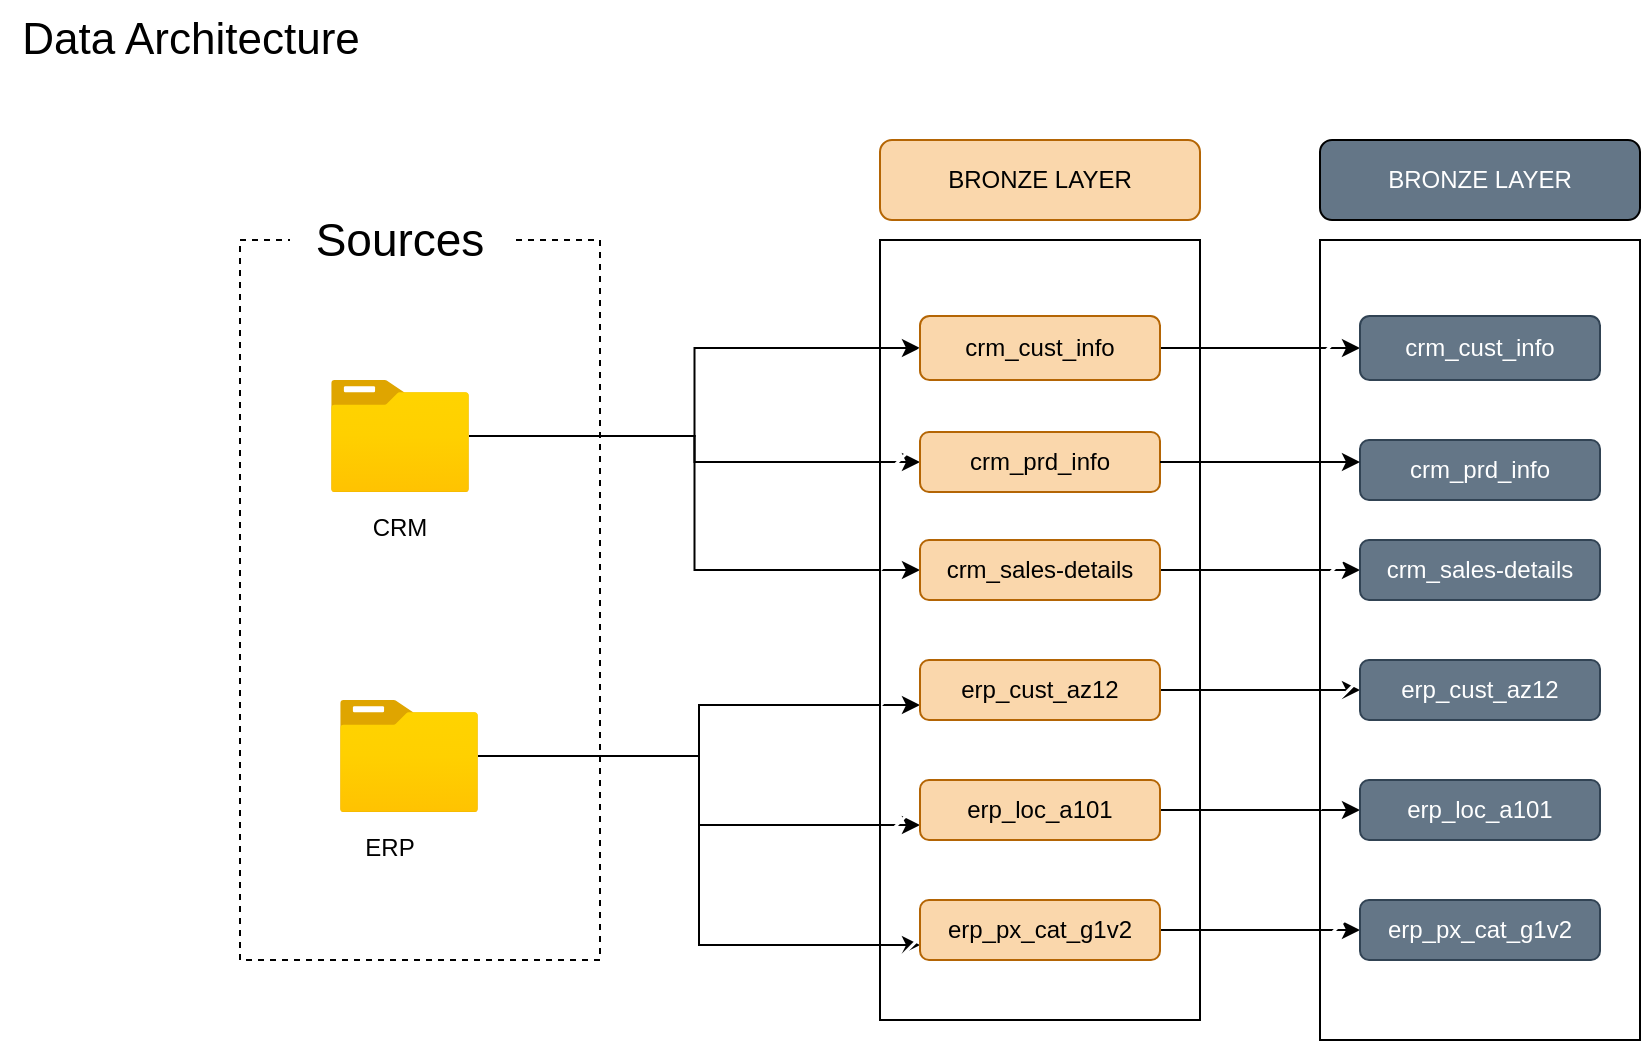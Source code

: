 <mxfile version="26.2.15">
  <diagram name="Page-1" id="1mJDodwC2UQsbR1L6zvY">
    <mxGraphModel dx="786" dy="516" grid="1" gridSize="10" guides="1" tooltips="1" connect="1" arrows="1" fold="1" page="1" pageScale="1" pageWidth="827" pageHeight="1169" math="0" shadow="0">
      <root>
        <mxCell id="0" />
        <mxCell id="1" parent="0" />
        <mxCell id="lgsPyOXCFTLLYFmnP0r0-1" value="" style="rounded=0;whiteSpace=wrap;html=1;fillColor=none;dashed=1;" parent="1" vertex="1">
          <mxGeometry x="120" y="120" width="180" height="360" as="geometry" />
        </mxCell>
        <mxCell id="lgsPyOXCFTLLYFmnP0r0-2" value="&lt;font style=&quot;font-size: 23px;&quot;&gt;Sources&lt;/font&gt;" style="rounded=1;whiteSpace=wrap;html=1;strokeColor=none;" parent="1" vertex="1">
          <mxGeometry x="145" y="100" width="110" height="40" as="geometry" />
        </mxCell>
        <mxCell id="lgsPyOXCFTLLYFmnP0r0-23" style="edgeStyle=orthogonalEdgeStyle;rounded=0;orthogonalLoop=1;jettySize=auto;html=1;entryX=0;entryY=0.5;entryDx=0;entryDy=0;" parent="1" source="lgsPyOXCFTLLYFmnP0r0-3" target="lgsPyOXCFTLLYFmnP0r0-16" edge="1">
          <mxGeometry relative="1" as="geometry" />
        </mxCell>
        <mxCell id="lgsPyOXCFTLLYFmnP0r0-24" style="edgeStyle=orthogonalEdgeStyle;rounded=0;orthogonalLoop=1;jettySize=auto;html=1;" parent="1" source="lgsPyOXCFTLLYFmnP0r0-3" target="lgsPyOXCFTLLYFmnP0r0-17" edge="1">
          <mxGeometry relative="1" as="geometry" />
        </mxCell>
        <mxCell id="lgsPyOXCFTLLYFmnP0r0-25" style="edgeStyle=orthogonalEdgeStyle;rounded=0;orthogonalLoop=1;jettySize=auto;html=1;entryX=0;entryY=0.5;entryDx=0;entryDy=0;" parent="1" source="lgsPyOXCFTLLYFmnP0r0-3" target="lgsPyOXCFTLLYFmnP0r0-18" edge="1">
          <mxGeometry relative="1" as="geometry" />
        </mxCell>
        <mxCell id="lgsPyOXCFTLLYFmnP0r0-3" value="" style="image;aspect=fixed;html=1;points=[];align=center;fontSize=12;image=img/lib/azure2/general/Folder_Blank.svg;" parent="1" vertex="1">
          <mxGeometry x="165.5" y="190" width="69" height="56.0" as="geometry" />
        </mxCell>
        <mxCell id="lgsPyOXCFTLLYFmnP0r0-26" style="edgeStyle=orthogonalEdgeStyle;rounded=0;orthogonalLoop=1;jettySize=auto;html=1;entryX=0;entryY=0.75;entryDx=0;entryDy=0;" parent="1" source="lgsPyOXCFTLLYFmnP0r0-4" target="lgsPyOXCFTLLYFmnP0r0-19" edge="1">
          <mxGeometry relative="1" as="geometry" />
        </mxCell>
        <mxCell id="lgsPyOXCFTLLYFmnP0r0-27" style="edgeStyle=orthogonalEdgeStyle;rounded=0;orthogonalLoop=1;jettySize=auto;html=1;entryX=0;entryY=0.75;entryDx=0;entryDy=0;" parent="1" source="lgsPyOXCFTLLYFmnP0r0-4" target="lgsPyOXCFTLLYFmnP0r0-20" edge="1">
          <mxGeometry relative="1" as="geometry" />
        </mxCell>
        <mxCell id="lgsPyOXCFTLLYFmnP0r0-28" style="edgeStyle=orthogonalEdgeStyle;rounded=0;orthogonalLoop=1;jettySize=auto;html=1;entryX=0;entryY=0.75;entryDx=0;entryDy=0;" parent="1" source="lgsPyOXCFTLLYFmnP0r0-4" target="lgsPyOXCFTLLYFmnP0r0-22" edge="1">
          <mxGeometry relative="1" as="geometry" />
        </mxCell>
        <mxCell id="lgsPyOXCFTLLYFmnP0r0-4" value="" style="image;aspect=fixed;html=1;points=[];align=center;fontSize=12;image=img/lib/azure2/general/Folder_Blank.svg;" parent="1" vertex="1">
          <mxGeometry x="170" y="350" width="69" height="56.0" as="geometry" />
        </mxCell>
        <mxCell id="lgsPyOXCFTLLYFmnP0r0-6" value="ERP" style="whiteSpace=wrap;html=1;verticalAlign=top;labelBackgroundColor=default;strokeColor=none;" parent="1" vertex="1">
          <mxGeometry x="170" y="410" width="50" height="20" as="geometry" />
        </mxCell>
        <mxCell id="lgsPyOXCFTLLYFmnP0r0-11" value="CRM" style="whiteSpace=wrap;html=1;verticalAlign=top;labelBackgroundColor=default;strokeColor=none;" parent="1" vertex="1">
          <mxGeometry x="168" y="250" width="64" height="20" as="geometry" />
        </mxCell>
        <mxCell id="lgsPyOXCFTLLYFmnP0r0-14" value="" style="rounded=0;whiteSpace=wrap;html=1;fillStyle=hatch;" parent="1" vertex="1">
          <mxGeometry x="440" y="120" width="160" height="390" as="geometry" />
        </mxCell>
        <mxCell id="lgsPyOXCFTLLYFmnP0r0-15" value="BRONZE LAYER" style="rounded=1;whiteSpace=wrap;html=1;fillColor=#647687;strokeColor=default;fontColor=#ffffff;" parent="1" vertex="1">
          <mxGeometry x="660" y="70" width="160" height="40" as="geometry" />
        </mxCell>
        <mxCell id="GjvaQLcrxtEalhyeeRgq-12" style="edgeStyle=orthogonalEdgeStyle;rounded=0;orthogonalLoop=1;jettySize=auto;html=1;exitX=1;exitY=0.5;exitDx=0;exitDy=0;" parent="1" source="lgsPyOXCFTLLYFmnP0r0-16" target="GjvaQLcrxtEalhyeeRgq-3" edge="1">
          <mxGeometry relative="1" as="geometry" />
        </mxCell>
        <mxCell id="lgsPyOXCFTLLYFmnP0r0-16" value="crm_cust_info" style="rounded=1;whiteSpace=wrap;html=1;fillColor=#fad7ac;strokeColor=#b46504;" parent="1" vertex="1">
          <mxGeometry x="460" y="158" width="120" height="32" as="geometry" />
        </mxCell>
        <mxCell id="lgsPyOXCFTLLYFmnP0r0-17" value="crm_prd_info" style="rounded=1;whiteSpace=wrap;html=1;fillColor=#fad7ac;strokeColor=#b46504;" parent="1" vertex="1">
          <mxGeometry x="460" y="216" width="120" height="30" as="geometry" />
        </mxCell>
        <mxCell id="GjvaQLcrxtEalhyeeRgq-19" style="edgeStyle=orthogonalEdgeStyle;rounded=0;orthogonalLoop=1;jettySize=auto;html=1;exitX=1;exitY=0.5;exitDx=0;exitDy=0;entryX=0;entryY=0.5;entryDx=0;entryDy=0;" parent="1" source="lgsPyOXCFTLLYFmnP0r0-18" target="GjvaQLcrxtEalhyeeRgq-5" edge="1">
          <mxGeometry relative="1" as="geometry" />
        </mxCell>
        <mxCell id="lgsPyOXCFTLLYFmnP0r0-18" value="crm_sales-details" style="rounded=1;whiteSpace=wrap;html=1;fillColor=#fad7ac;strokeColor=#b46504;" parent="1" vertex="1">
          <mxGeometry x="460" y="270" width="120" height="30" as="geometry" />
        </mxCell>
        <mxCell id="GjvaQLcrxtEalhyeeRgq-23" style="edgeStyle=orthogonalEdgeStyle;rounded=0;orthogonalLoop=1;jettySize=auto;html=1;exitX=1;exitY=0.5;exitDx=0;exitDy=0;entryX=0;entryY=0.5;entryDx=0;entryDy=0;" parent="1" source="lgsPyOXCFTLLYFmnP0r0-19" target="GjvaQLcrxtEalhyeeRgq-6" edge="1">
          <mxGeometry relative="1" as="geometry" />
        </mxCell>
        <mxCell id="lgsPyOXCFTLLYFmnP0r0-19" value="erp_cust_az12" style="rounded=1;whiteSpace=wrap;html=1;fillColor=#fad7ac;strokeColor=#b46504;" parent="1" vertex="1">
          <mxGeometry x="460" y="330" width="120" height="30" as="geometry" />
        </mxCell>
        <mxCell id="GjvaQLcrxtEalhyeeRgq-24" style="edgeStyle=orthogonalEdgeStyle;rounded=0;orthogonalLoop=1;jettySize=auto;html=1;exitX=1;exitY=0.5;exitDx=0;exitDy=0;entryX=0;entryY=0.5;entryDx=0;entryDy=0;" parent="1" source="lgsPyOXCFTLLYFmnP0r0-20" target="GjvaQLcrxtEalhyeeRgq-7" edge="1">
          <mxGeometry relative="1" as="geometry" />
        </mxCell>
        <mxCell id="lgsPyOXCFTLLYFmnP0r0-20" value="erp_loc_a101" style="rounded=1;whiteSpace=wrap;html=1;fillColor=#fad7ac;strokeColor=#b46504;" parent="1" vertex="1">
          <mxGeometry x="460" y="390" width="120" height="30" as="geometry" />
        </mxCell>
        <mxCell id="lgsPyOXCFTLLYFmnP0r0-21" style="edgeStyle=orthogonalEdgeStyle;rounded=0;orthogonalLoop=1;jettySize=auto;html=1;exitX=0.5;exitY=1;exitDx=0;exitDy=0;" parent="1" source="lgsPyOXCFTLLYFmnP0r0-19" target="lgsPyOXCFTLLYFmnP0r0-19" edge="1">
          <mxGeometry relative="1" as="geometry" />
        </mxCell>
        <mxCell id="GjvaQLcrxtEalhyeeRgq-25" style="edgeStyle=orthogonalEdgeStyle;rounded=0;orthogonalLoop=1;jettySize=auto;html=1;exitX=1;exitY=0.5;exitDx=0;exitDy=0;entryX=0;entryY=0.5;entryDx=0;entryDy=0;" parent="1" source="lgsPyOXCFTLLYFmnP0r0-22" target="GjvaQLcrxtEalhyeeRgq-9" edge="1">
          <mxGeometry relative="1" as="geometry" />
        </mxCell>
        <mxCell id="lgsPyOXCFTLLYFmnP0r0-22" value="erp_px_cat_g1v2" style="rounded=1;whiteSpace=wrap;html=1;fillColor=#fad7ac;strokeColor=#b46504;" parent="1" vertex="1">
          <mxGeometry x="460" y="450" width="120" height="30" as="geometry" />
        </mxCell>
        <mxCell id="GjvaQLcrxtEalhyeeRgq-1" value="" style="rounded=0;whiteSpace=wrap;html=1;fillStyle=hatch;" parent="1" vertex="1">
          <mxGeometry x="660" y="120" width="160" height="400" as="geometry" />
        </mxCell>
        <mxCell id="GjvaQLcrxtEalhyeeRgq-2" value="BRONZE LAYER" style="rounded=1;whiteSpace=wrap;html=1;fillColor=#fad7ac;strokeColor=#b46504;" parent="1" vertex="1">
          <mxGeometry x="440" y="70" width="160" height="40" as="geometry" />
        </mxCell>
        <mxCell id="GjvaQLcrxtEalhyeeRgq-3" value="crm_cust_info" style="rounded=1;whiteSpace=wrap;html=1;fillColor=#647687;strokeColor=#314354;fontColor=#ffffff;" parent="1" vertex="1">
          <mxGeometry x="680" y="158" width="120" height="32" as="geometry" />
        </mxCell>
        <mxCell id="GjvaQLcrxtEalhyeeRgq-5" value="crm_sales-details" style="rounded=1;whiteSpace=wrap;html=1;fillColor=#647687;fontColor=#ffffff;strokeColor=#314354;" parent="1" vertex="1">
          <mxGeometry x="680" y="270" width="120" height="30" as="geometry" />
        </mxCell>
        <mxCell id="GjvaQLcrxtEalhyeeRgq-6" value="erp_cust_az12" style="rounded=1;whiteSpace=wrap;html=1;fillColor=#647687;fontColor=#ffffff;strokeColor=#314354;" parent="1" vertex="1">
          <mxGeometry x="680" y="330" width="120" height="30" as="geometry" />
        </mxCell>
        <mxCell id="GjvaQLcrxtEalhyeeRgq-7" value="erp_loc_a101" style="rounded=1;whiteSpace=wrap;html=1;fillColor=#647687;fontColor=#ffffff;strokeColor=#314354;" parent="1" vertex="1">
          <mxGeometry x="680" y="390" width="120" height="30" as="geometry" />
        </mxCell>
        <mxCell id="GjvaQLcrxtEalhyeeRgq-8" style="edgeStyle=orthogonalEdgeStyle;rounded=0;orthogonalLoop=1;jettySize=auto;html=1;exitX=0.5;exitY=1;exitDx=0;exitDy=0;" parent="1" source="GjvaQLcrxtEalhyeeRgq-6" target="GjvaQLcrxtEalhyeeRgq-6" edge="1">
          <mxGeometry relative="1" as="geometry" />
        </mxCell>
        <mxCell id="GjvaQLcrxtEalhyeeRgq-9" value="erp_px_cat_g1v2" style="rounded=1;whiteSpace=wrap;html=1;fillColor=#647687;fontColor=#ffffff;strokeColor=#314354;" parent="1" vertex="1">
          <mxGeometry x="680" y="450" width="120" height="30" as="geometry" />
        </mxCell>
        <mxCell id="GjvaQLcrxtEalhyeeRgq-11" value="crm_prd_info" style="rounded=1;whiteSpace=wrap;html=1;fillColor=#647687;strokeColor=#314354;fontColor=#ffffff;" parent="1" vertex="1">
          <mxGeometry x="680" y="220" width="120" height="30" as="geometry" />
        </mxCell>
        <mxCell id="GjvaQLcrxtEalhyeeRgq-16" style="edgeStyle=orthogonalEdgeStyle;rounded=0;orthogonalLoop=1;jettySize=auto;html=1;exitX=1;exitY=0.5;exitDx=0;exitDy=0;" parent="1" source="lgsPyOXCFTLLYFmnP0r0-17" edge="1">
          <mxGeometry relative="1" as="geometry">
            <mxPoint x="680" y="231" as="targetPoint" />
          </mxGeometry>
        </mxCell>
        <mxCell id="FaoK6viXNzpFEANBahMM-1" value="&lt;font style=&quot;font-size: 22px;&quot;&gt;Data Architecture&lt;/font&gt;" style="text;html=1;align=center;verticalAlign=middle;resizable=0;points=[];autosize=1;strokeColor=none;fillColor=none;" parent="1" vertex="1">
          <mxGeometry width="190" height="40" as="geometry" />
        </mxCell>
      </root>
    </mxGraphModel>
  </diagram>
</mxfile>
